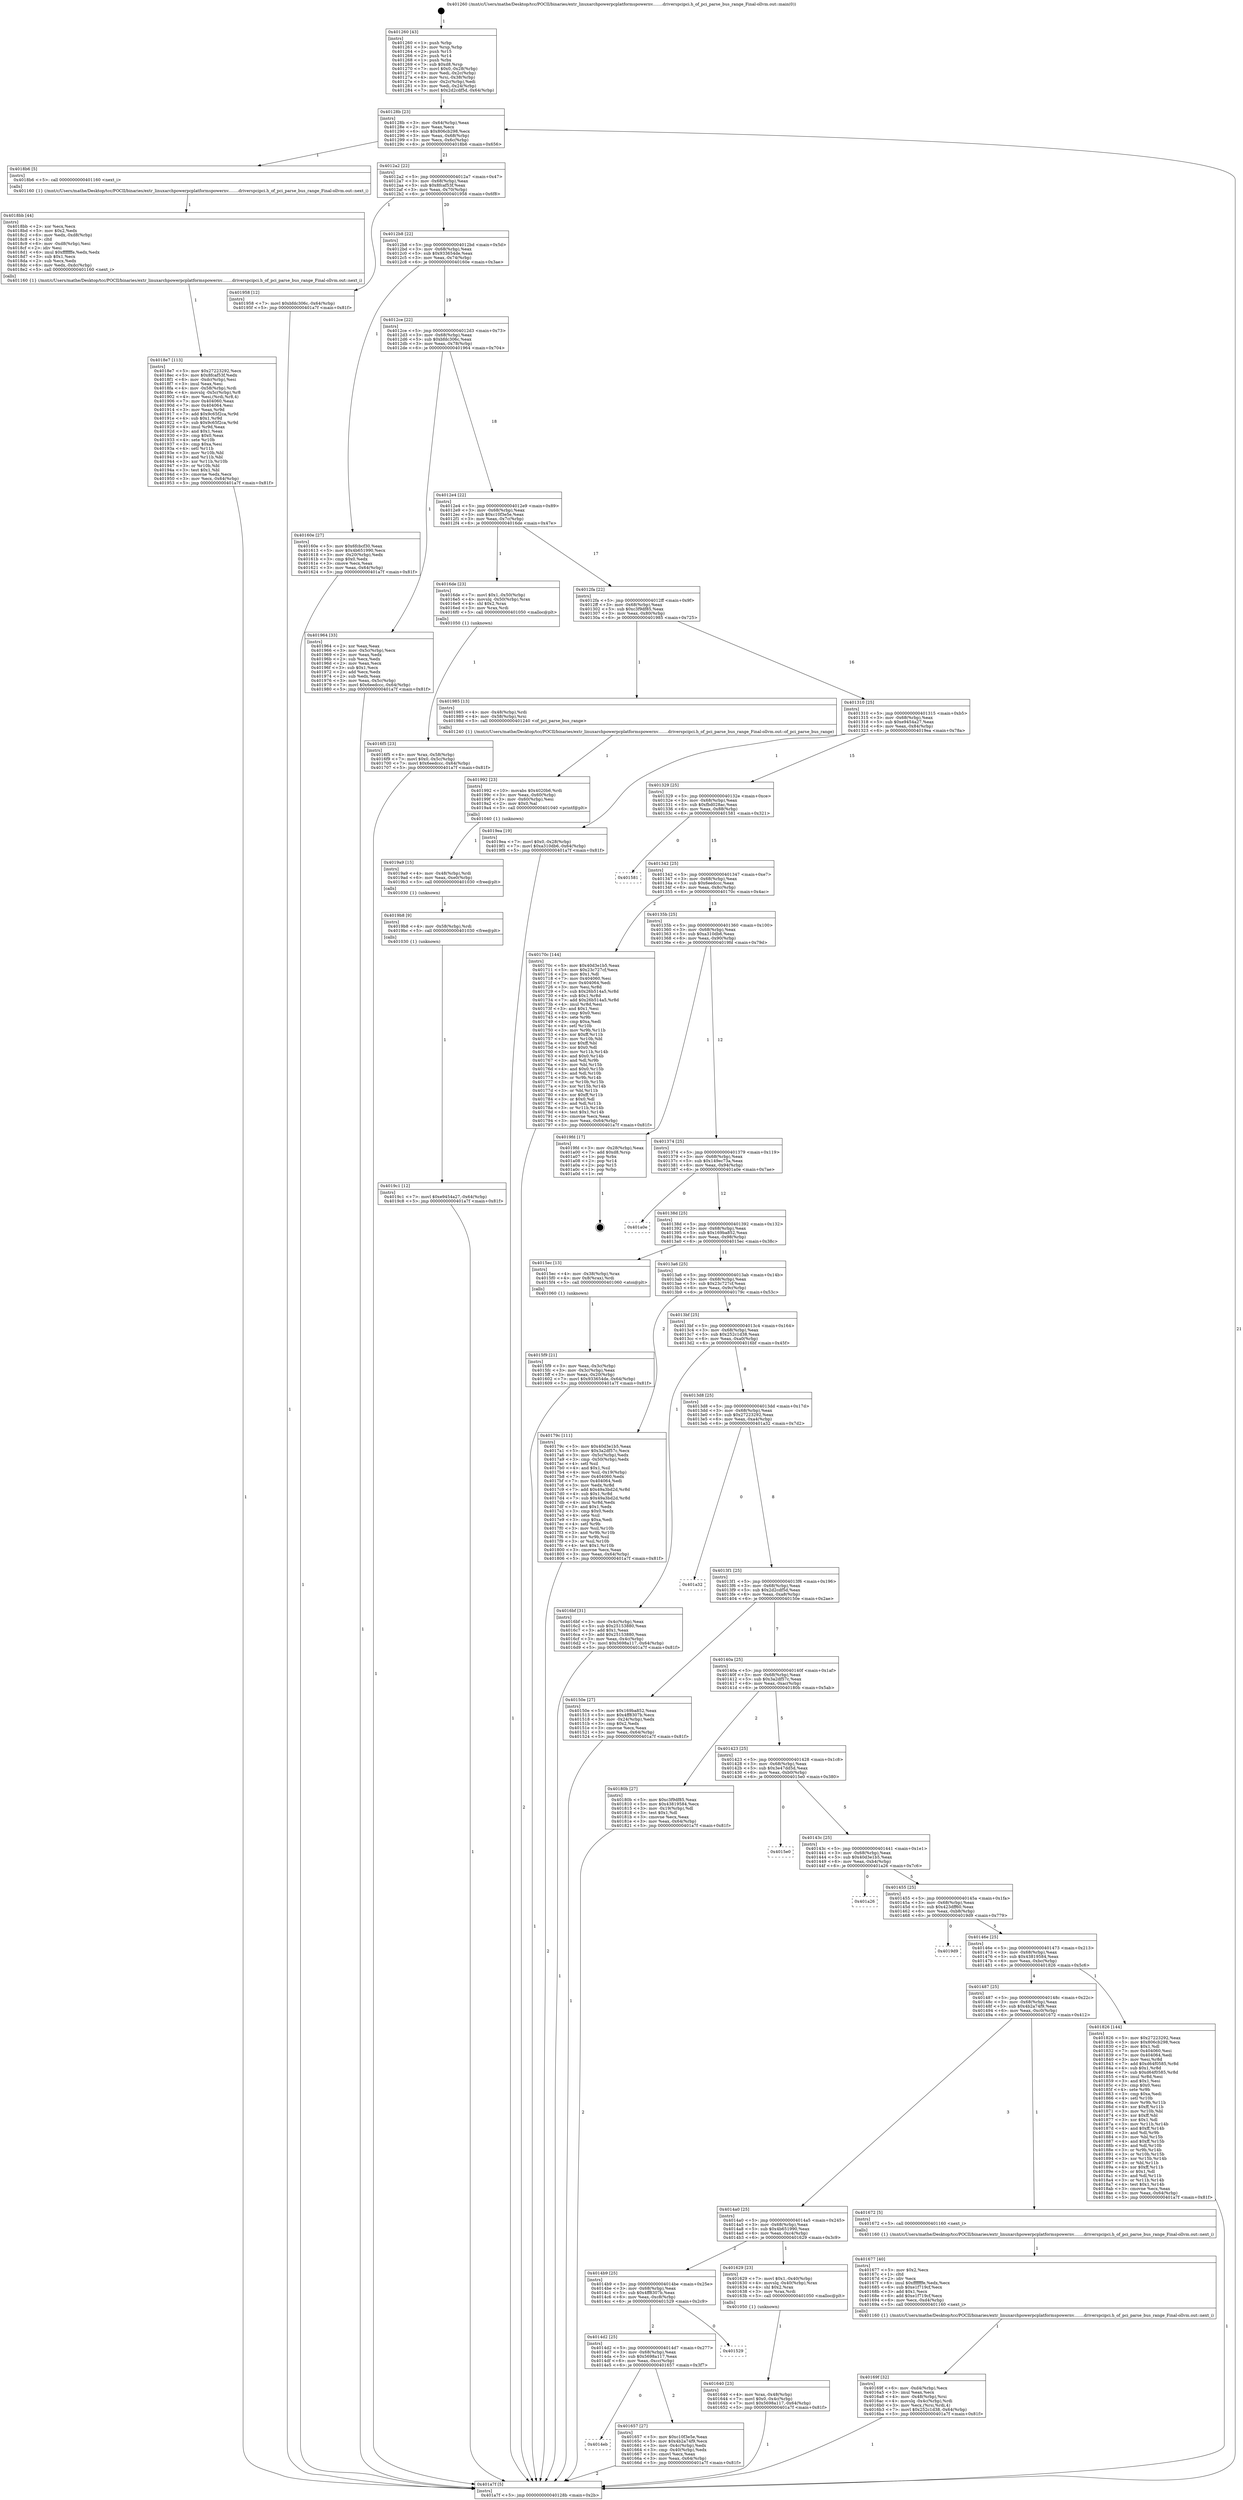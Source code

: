digraph "0x401260" {
  label = "0x401260 (/mnt/c/Users/mathe/Desktop/tcc/POCII/binaries/extr_linuxarchpowerpcplatformspowernv........driverspcipci.h_of_pci_parse_bus_range_Final-ollvm.out::main(0))"
  labelloc = "t"
  node[shape=record]

  Entry [label="",width=0.3,height=0.3,shape=circle,fillcolor=black,style=filled]
  "0x40128b" [label="{
     0x40128b [23]\l
     | [instrs]\l
     &nbsp;&nbsp;0x40128b \<+3\>: mov -0x64(%rbp),%eax\l
     &nbsp;&nbsp;0x40128e \<+2\>: mov %eax,%ecx\l
     &nbsp;&nbsp;0x401290 \<+6\>: sub $0x806cb298,%ecx\l
     &nbsp;&nbsp;0x401296 \<+3\>: mov %eax,-0x68(%rbp)\l
     &nbsp;&nbsp;0x401299 \<+3\>: mov %ecx,-0x6c(%rbp)\l
     &nbsp;&nbsp;0x40129c \<+6\>: je 00000000004018b6 \<main+0x656\>\l
  }"]
  "0x4018b6" [label="{
     0x4018b6 [5]\l
     | [instrs]\l
     &nbsp;&nbsp;0x4018b6 \<+5\>: call 0000000000401160 \<next_i\>\l
     | [calls]\l
     &nbsp;&nbsp;0x401160 \{1\} (/mnt/c/Users/mathe/Desktop/tcc/POCII/binaries/extr_linuxarchpowerpcplatformspowernv........driverspcipci.h_of_pci_parse_bus_range_Final-ollvm.out::next_i)\l
  }"]
  "0x4012a2" [label="{
     0x4012a2 [22]\l
     | [instrs]\l
     &nbsp;&nbsp;0x4012a2 \<+5\>: jmp 00000000004012a7 \<main+0x47\>\l
     &nbsp;&nbsp;0x4012a7 \<+3\>: mov -0x68(%rbp),%eax\l
     &nbsp;&nbsp;0x4012aa \<+5\>: sub $0x8fcaf53f,%eax\l
     &nbsp;&nbsp;0x4012af \<+3\>: mov %eax,-0x70(%rbp)\l
     &nbsp;&nbsp;0x4012b2 \<+6\>: je 0000000000401958 \<main+0x6f8\>\l
  }"]
  Exit [label="",width=0.3,height=0.3,shape=circle,fillcolor=black,style=filled,peripheries=2]
  "0x401958" [label="{
     0x401958 [12]\l
     | [instrs]\l
     &nbsp;&nbsp;0x401958 \<+7\>: movl $0xbfdc306c,-0x64(%rbp)\l
     &nbsp;&nbsp;0x40195f \<+5\>: jmp 0000000000401a7f \<main+0x81f\>\l
  }"]
  "0x4012b8" [label="{
     0x4012b8 [22]\l
     | [instrs]\l
     &nbsp;&nbsp;0x4012b8 \<+5\>: jmp 00000000004012bd \<main+0x5d\>\l
     &nbsp;&nbsp;0x4012bd \<+3\>: mov -0x68(%rbp),%eax\l
     &nbsp;&nbsp;0x4012c0 \<+5\>: sub $0x933654de,%eax\l
     &nbsp;&nbsp;0x4012c5 \<+3\>: mov %eax,-0x74(%rbp)\l
     &nbsp;&nbsp;0x4012c8 \<+6\>: je 000000000040160e \<main+0x3ae\>\l
  }"]
  "0x4019c1" [label="{
     0x4019c1 [12]\l
     | [instrs]\l
     &nbsp;&nbsp;0x4019c1 \<+7\>: movl $0xe9454a27,-0x64(%rbp)\l
     &nbsp;&nbsp;0x4019c8 \<+5\>: jmp 0000000000401a7f \<main+0x81f\>\l
  }"]
  "0x40160e" [label="{
     0x40160e [27]\l
     | [instrs]\l
     &nbsp;&nbsp;0x40160e \<+5\>: mov $0x6fcbcf30,%eax\l
     &nbsp;&nbsp;0x401613 \<+5\>: mov $0x4b651990,%ecx\l
     &nbsp;&nbsp;0x401618 \<+3\>: mov -0x20(%rbp),%edx\l
     &nbsp;&nbsp;0x40161b \<+3\>: cmp $0x0,%edx\l
     &nbsp;&nbsp;0x40161e \<+3\>: cmove %ecx,%eax\l
     &nbsp;&nbsp;0x401621 \<+3\>: mov %eax,-0x64(%rbp)\l
     &nbsp;&nbsp;0x401624 \<+5\>: jmp 0000000000401a7f \<main+0x81f\>\l
  }"]
  "0x4012ce" [label="{
     0x4012ce [22]\l
     | [instrs]\l
     &nbsp;&nbsp;0x4012ce \<+5\>: jmp 00000000004012d3 \<main+0x73\>\l
     &nbsp;&nbsp;0x4012d3 \<+3\>: mov -0x68(%rbp),%eax\l
     &nbsp;&nbsp;0x4012d6 \<+5\>: sub $0xbfdc306c,%eax\l
     &nbsp;&nbsp;0x4012db \<+3\>: mov %eax,-0x78(%rbp)\l
     &nbsp;&nbsp;0x4012de \<+6\>: je 0000000000401964 \<main+0x704\>\l
  }"]
  "0x4019b8" [label="{
     0x4019b8 [9]\l
     | [instrs]\l
     &nbsp;&nbsp;0x4019b8 \<+4\>: mov -0x58(%rbp),%rdi\l
     &nbsp;&nbsp;0x4019bc \<+5\>: call 0000000000401030 \<free@plt\>\l
     | [calls]\l
     &nbsp;&nbsp;0x401030 \{1\} (unknown)\l
  }"]
  "0x401964" [label="{
     0x401964 [33]\l
     | [instrs]\l
     &nbsp;&nbsp;0x401964 \<+2\>: xor %eax,%eax\l
     &nbsp;&nbsp;0x401966 \<+3\>: mov -0x5c(%rbp),%ecx\l
     &nbsp;&nbsp;0x401969 \<+2\>: mov %eax,%edx\l
     &nbsp;&nbsp;0x40196b \<+2\>: sub %ecx,%edx\l
     &nbsp;&nbsp;0x40196d \<+2\>: mov %eax,%ecx\l
     &nbsp;&nbsp;0x40196f \<+3\>: sub $0x1,%ecx\l
     &nbsp;&nbsp;0x401972 \<+2\>: add %ecx,%edx\l
     &nbsp;&nbsp;0x401974 \<+2\>: sub %edx,%eax\l
     &nbsp;&nbsp;0x401976 \<+3\>: mov %eax,-0x5c(%rbp)\l
     &nbsp;&nbsp;0x401979 \<+7\>: movl $0x6eedccc,-0x64(%rbp)\l
     &nbsp;&nbsp;0x401980 \<+5\>: jmp 0000000000401a7f \<main+0x81f\>\l
  }"]
  "0x4012e4" [label="{
     0x4012e4 [22]\l
     | [instrs]\l
     &nbsp;&nbsp;0x4012e4 \<+5\>: jmp 00000000004012e9 \<main+0x89\>\l
     &nbsp;&nbsp;0x4012e9 \<+3\>: mov -0x68(%rbp),%eax\l
     &nbsp;&nbsp;0x4012ec \<+5\>: sub $0xc10f3e5e,%eax\l
     &nbsp;&nbsp;0x4012f1 \<+3\>: mov %eax,-0x7c(%rbp)\l
     &nbsp;&nbsp;0x4012f4 \<+6\>: je 00000000004016de \<main+0x47e\>\l
  }"]
  "0x4019a9" [label="{
     0x4019a9 [15]\l
     | [instrs]\l
     &nbsp;&nbsp;0x4019a9 \<+4\>: mov -0x48(%rbp),%rdi\l
     &nbsp;&nbsp;0x4019ad \<+6\>: mov %eax,-0xe0(%rbp)\l
     &nbsp;&nbsp;0x4019b3 \<+5\>: call 0000000000401030 \<free@plt\>\l
     | [calls]\l
     &nbsp;&nbsp;0x401030 \{1\} (unknown)\l
  }"]
  "0x4016de" [label="{
     0x4016de [23]\l
     | [instrs]\l
     &nbsp;&nbsp;0x4016de \<+7\>: movl $0x1,-0x50(%rbp)\l
     &nbsp;&nbsp;0x4016e5 \<+4\>: movslq -0x50(%rbp),%rax\l
     &nbsp;&nbsp;0x4016e9 \<+4\>: shl $0x2,%rax\l
     &nbsp;&nbsp;0x4016ed \<+3\>: mov %rax,%rdi\l
     &nbsp;&nbsp;0x4016f0 \<+5\>: call 0000000000401050 \<malloc@plt\>\l
     | [calls]\l
     &nbsp;&nbsp;0x401050 \{1\} (unknown)\l
  }"]
  "0x4012fa" [label="{
     0x4012fa [22]\l
     | [instrs]\l
     &nbsp;&nbsp;0x4012fa \<+5\>: jmp 00000000004012ff \<main+0x9f\>\l
     &nbsp;&nbsp;0x4012ff \<+3\>: mov -0x68(%rbp),%eax\l
     &nbsp;&nbsp;0x401302 \<+5\>: sub $0xc3f9df85,%eax\l
     &nbsp;&nbsp;0x401307 \<+3\>: mov %eax,-0x80(%rbp)\l
     &nbsp;&nbsp;0x40130a \<+6\>: je 0000000000401985 \<main+0x725\>\l
  }"]
  "0x401992" [label="{
     0x401992 [23]\l
     | [instrs]\l
     &nbsp;&nbsp;0x401992 \<+10\>: movabs $0x4020b6,%rdi\l
     &nbsp;&nbsp;0x40199c \<+3\>: mov %eax,-0x60(%rbp)\l
     &nbsp;&nbsp;0x40199f \<+3\>: mov -0x60(%rbp),%esi\l
     &nbsp;&nbsp;0x4019a2 \<+2\>: mov $0x0,%al\l
     &nbsp;&nbsp;0x4019a4 \<+5\>: call 0000000000401040 \<printf@plt\>\l
     | [calls]\l
     &nbsp;&nbsp;0x401040 \{1\} (unknown)\l
  }"]
  "0x401985" [label="{
     0x401985 [13]\l
     | [instrs]\l
     &nbsp;&nbsp;0x401985 \<+4\>: mov -0x48(%rbp),%rdi\l
     &nbsp;&nbsp;0x401989 \<+4\>: mov -0x58(%rbp),%rsi\l
     &nbsp;&nbsp;0x40198d \<+5\>: call 0000000000401240 \<of_pci_parse_bus_range\>\l
     | [calls]\l
     &nbsp;&nbsp;0x401240 \{1\} (/mnt/c/Users/mathe/Desktop/tcc/POCII/binaries/extr_linuxarchpowerpcplatformspowernv........driverspcipci.h_of_pci_parse_bus_range_Final-ollvm.out::of_pci_parse_bus_range)\l
  }"]
  "0x401310" [label="{
     0x401310 [25]\l
     | [instrs]\l
     &nbsp;&nbsp;0x401310 \<+5\>: jmp 0000000000401315 \<main+0xb5\>\l
     &nbsp;&nbsp;0x401315 \<+3\>: mov -0x68(%rbp),%eax\l
     &nbsp;&nbsp;0x401318 \<+5\>: sub $0xe9454a27,%eax\l
     &nbsp;&nbsp;0x40131d \<+6\>: mov %eax,-0x84(%rbp)\l
     &nbsp;&nbsp;0x401323 \<+6\>: je 00000000004019ea \<main+0x78a\>\l
  }"]
  "0x4018e7" [label="{
     0x4018e7 [113]\l
     | [instrs]\l
     &nbsp;&nbsp;0x4018e7 \<+5\>: mov $0x27223292,%ecx\l
     &nbsp;&nbsp;0x4018ec \<+5\>: mov $0x8fcaf53f,%edx\l
     &nbsp;&nbsp;0x4018f1 \<+6\>: mov -0xdc(%rbp),%esi\l
     &nbsp;&nbsp;0x4018f7 \<+3\>: imul %eax,%esi\l
     &nbsp;&nbsp;0x4018fa \<+4\>: mov -0x58(%rbp),%rdi\l
     &nbsp;&nbsp;0x4018fe \<+4\>: movslq -0x5c(%rbp),%r8\l
     &nbsp;&nbsp;0x401902 \<+4\>: mov %esi,(%rdi,%r8,4)\l
     &nbsp;&nbsp;0x401906 \<+7\>: mov 0x404060,%eax\l
     &nbsp;&nbsp;0x40190d \<+7\>: mov 0x404064,%esi\l
     &nbsp;&nbsp;0x401914 \<+3\>: mov %eax,%r9d\l
     &nbsp;&nbsp;0x401917 \<+7\>: add $0x9c65f2ca,%r9d\l
     &nbsp;&nbsp;0x40191e \<+4\>: sub $0x1,%r9d\l
     &nbsp;&nbsp;0x401922 \<+7\>: sub $0x9c65f2ca,%r9d\l
     &nbsp;&nbsp;0x401929 \<+4\>: imul %r9d,%eax\l
     &nbsp;&nbsp;0x40192d \<+3\>: and $0x1,%eax\l
     &nbsp;&nbsp;0x401930 \<+3\>: cmp $0x0,%eax\l
     &nbsp;&nbsp;0x401933 \<+4\>: sete %r10b\l
     &nbsp;&nbsp;0x401937 \<+3\>: cmp $0xa,%esi\l
     &nbsp;&nbsp;0x40193a \<+4\>: setl %r11b\l
     &nbsp;&nbsp;0x40193e \<+3\>: mov %r10b,%bl\l
     &nbsp;&nbsp;0x401941 \<+3\>: and %r11b,%bl\l
     &nbsp;&nbsp;0x401944 \<+3\>: xor %r11b,%r10b\l
     &nbsp;&nbsp;0x401947 \<+3\>: or %r10b,%bl\l
     &nbsp;&nbsp;0x40194a \<+3\>: test $0x1,%bl\l
     &nbsp;&nbsp;0x40194d \<+3\>: cmovne %edx,%ecx\l
     &nbsp;&nbsp;0x401950 \<+3\>: mov %ecx,-0x64(%rbp)\l
     &nbsp;&nbsp;0x401953 \<+5\>: jmp 0000000000401a7f \<main+0x81f\>\l
  }"]
  "0x4019ea" [label="{
     0x4019ea [19]\l
     | [instrs]\l
     &nbsp;&nbsp;0x4019ea \<+7\>: movl $0x0,-0x28(%rbp)\l
     &nbsp;&nbsp;0x4019f1 \<+7\>: movl $0xa310db6,-0x64(%rbp)\l
     &nbsp;&nbsp;0x4019f8 \<+5\>: jmp 0000000000401a7f \<main+0x81f\>\l
  }"]
  "0x401329" [label="{
     0x401329 [25]\l
     | [instrs]\l
     &nbsp;&nbsp;0x401329 \<+5\>: jmp 000000000040132e \<main+0xce\>\l
     &nbsp;&nbsp;0x40132e \<+3\>: mov -0x68(%rbp),%eax\l
     &nbsp;&nbsp;0x401331 \<+5\>: sub $0xfbd028ac,%eax\l
     &nbsp;&nbsp;0x401336 \<+6\>: mov %eax,-0x88(%rbp)\l
     &nbsp;&nbsp;0x40133c \<+6\>: je 0000000000401581 \<main+0x321\>\l
  }"]
  "0x4018bb" [label="{
     0x4018bb [44]\l
     | [instrs]\l
     &nbsp;&nbsp;0x4018bb \<+2\>: xor %ecx,%ecx\l
     &nbsp;&nbsp;0x4018bd \<+5\>: mov $0x2,%edx\l
     &nbsp;&nbsp;0x4018c2 \<+6\>: mov %edx,-0xd8(%rbp)\l
     &nbsp;&nbsp;0x4018c8 \<+1\>: cltd\l
     &nbsp;&nbsp;0x4018c9 \<+6\>: mov -0xd8(%rbp),%esi\l
     &nbsp;&nbsp;0x4018cf \<+2\>: idiv %esi\l
     &nbsp;&nbsp;0x4018d1 \<+6\>: imul $0xfffffffe,%edx,%edx\l
     &nbsp;&nbsp;0x4018d7 \<+3\>: sub $0x1,%ecx\l
     &nbsp;&nbsp;0x4018da \<+2\>: sub %ecx,%edx\l
     &nbsp;&nbsp;0x4018dc \<+6\>: mov %edx,-0xdc(%rbp)\l
     &nbsp;&nbsp;0x4018e2 \<+5\>: call 0000000000401160 \<next_i\>\l
     | [calls]\l
     &nbsp;&nbsp;0x401160 \{1\} (/mnt/c/Users/mathe/Desktop/tcc/POCII/binaries/extr_linuxarchpowerpcplatformspowernv........driverspcipci.h_of_pci_parse_bus_range_Final-ollvm.out::next_i)\l
  }"]
  "0x401581" [label="{
     0x401581\l
  }", style=dashed]
  "0x401342" [label="{
     0x401342 [25]\l
     | [instrs]\l
     &nbsp;&nbsp;0x401342 \<+5\>: jmp 0000000000401347 \<main+0xe7\>\l
     &nbsp;&nbsp;0x401347 \<+3\>: mov -0x68(%rbp),%eax\l
     &nbsp;&nbsp;0x40134a \<+5\>: sub $0x6eedccc,%eax\l
     &nbsp;&nbsp;0x40134f \<+6\>: mov %eax,-0x8c(%rbp)\l
     &nbsp;&nbsp;0x401355 \<+6\>: je 000000000040170c \<main+0x4ac\>\l
  }"]
  "0x4016f5" [label="{
     0x4016f5 [23]\l
     | [instrs]\l
     &nbsp;&nbsp;0x4016f5 \<+4\>: mov %rax,-0x58(%rbp)\l
     &nbsp;&nbsp;0x4016f9 \<+7\>: movl $0x0,-0x5c(%rbp)\l
     &nbsp;&nbsp;0x401700 \<+7\>: movl $0x6eedccc,-0x64(%rbp)\l
     &nbsp;&nbsp;0x401707 \<+5\>: jmp 0000000000401a7f \<main+0x81f\>\l
  }"]
  "0x40170c" [label="{
     0x40170c [144]\l
     | [instrs]\l
     &nbsp;&nbsp;0x40170c \<+5\>: mov $0x40d3e1b5,%eax\l
     &nbsp;&nbsp;0x401711 \<+5\>: mov $0x23c727cf,%ecx\l
     &nbsp;&nbsp;0x401716 \<+2\>: mov $0x1,%dl\l
     &nbsp;&nbsp;0x401718 \<+7\>: mov 0x404060,%esi\l
     &nbsp;&nbsp;0x40171f \<+7\>: mov 0x404064,%edi\l
     &nbsp;&nbsp;0x401726 \<+3\>: mov %esi,%r8d\l
     &nbsp;&nbsp;0x401729 \<+7\>: sub $0x26b514a5,%r8d\l
     &nbsp;&nbsp;0x401730 \<+4\>: sub $0x1,%r8d\l
     &nbsp;&nbsp;0x401734 \<+7\>: add $0x26b514a5,%r8d\l
     &nbsp;&nbsp;0x40173b \<+4\>: imul %r8d,%esi\l
     &nbsp;&nbsp;0x40173f \<+3\>: and $0x1,%esi\l
     &nbsp;&nbsp;0x401742 \<+3\>: cmp $0x0,%esi\l
     &nbsp;&nbsp;0x401745 \<+4\>: sete %r9b\l
     &nbsp;&nbsp;0x401749 \<+3\>: cmp $0xa,%edi\l
     &nbsp;&nbsp;0x40174c \<+4\>: setl %r10b\l
     &nbsp;&nbsp;0x401750 \<+3\>: mov %r9b,%r11b\l
     &nbsp;&nbsp;0x401753 \<+4\>: xor $0xff,%r11b\l
     &nbsp;&nbsp;0x401757 \<+3\>: mov %r10b,%bl\l
     &nbsp;&nbsp;0x40175a \<+3\>: xor $0xff,%bl\l
     &nbsp;&nbsp;0x40175d \<+3\>: xor $0x0,%dl\l
     &nbsp;&nbsp;0x401760 \<+3\>: mov %r11b,%r14b\l
     &nbsp;&nbsp;0x401763 \<+4\>: and $0x0,%r14b\l
     &nbsp;&nbsp;0x401767 \<+3\>: and %dl,%r9b\l
     &nbsp;&nbsp;0x40176a \<+3\>: mov %bl,%r15b\l
     &nbsp;&nbsp;0x40176d \<+4\>: and $0x0,%r15b\l
     &nbsp;&nbsp;0x401771 \<+3\>: and %dl,%r10b\l
     &nbsp;&nbsp;0x401774 \<+3\>: or %r9b,%r14b\l
     &nbsp;&nbsp;0x401777 \<+3\>: or %r10b,%r15b\l
     &nbsp;&nbsp;0x40177a \<+3\>: xor %r15b,%r14b\l
     &nbsp;&nbsp;0x40177d \<+3\>: or %bl,%r11b\l
     &nbsp;&nbsp;0x401780 \<+4\>: xor $0xff,%r11b\l
     &nbsp;&nbsp;0x401784 \<+3\>: or $0x0,%dl\l
     &nbsp;&nbsp;0x401787 \<+3\>: and %dl,%r11b\l
     &nbsp;&nbsp;0x40178a \<+3\>: or %r11b,%r14b\l
     &nbsp;&nbsp;0x40178d \<+4\>: test $0x1,%r14b\l
     &nbsp;&nbsp;0x401791 \<+3\>: cmovne %ecx,%eax\l
     &nbsp;&nbsp;0x401794 \<+3\>: mov %eax,-0x64(%rbp)\l
     &nbsp;&nbsp;0x401797 \<+5\>: jmp 0000000000401a7f \<main+0x81f\>\l
  }"]
  "0x40135b" [label="{
     0x40135b [25]\l
     | [instrs]\l
     &nbsp;&nbsp;0x40135b \<+5\>: jmp 0000000000401360 \<main+0x100\>\l
     &nbsp;&nbsp;0x401360 \<+3\>: mov -0x68(%rbp),%eax\l
     &nbsp;&nbsp;0x401363 \<+5\>: sub $0xa310db6,%eax\l
     &nbsp;&nbsp;0x401368 \<+6\>: mov %eax,-0x90(%rbp)\l
     &nbsp;&nbsp;0x40136e \<+6\>: je 00000000004019fd \<main+0x79d\>\l
  }"]
  "0x40169f" [label="{
     0x40169f [32]\l
     | [instrs]\l
     &nbsp;&nbsp;0x40169f \<+6\>: mov -0xd4(%rbp),%ecx\l
     &nbsp;&nbsp;0x4016a5 \<+3\>: imul %eax,%ecx\l
     &nbsp;&nbsp;0x4016a8 \<+4\>: mov -0x48(%rbp),%rsi\l
     &nbsp;&nbsp;0x4016ac \<+4\>: movslq -0x4c(%rbp),%rdi\l
     &nbsp;&nbsp;0x4016b0 \<+3\>: mov %ecx,(%rsi,%rdi,4)\l
     &nbsp;&nbsp;0x4016b3 \<+7\>: movl $0x252c1d38,-0x64(%rbp)\l
     &nbsp;&nbsp;0x4016ba \<+5\>: jmp 0000000000401a7f \<main+0x81f\>\l
  }"]
  "0x4019fd" [label="{
     0x4019fd [17]\l
     | [instrs]\l
     &nbsp;&nbsp;0x4019fd \<+3\>: mov -0x28(%rbp),%eax\l
     &nbsp;&nbsp;0x401a00 \<+7\>: add $0xd8,%rsp\l
     &nbsp;&nbsp;0x401a07 \<+1\>: pop %rbx\l
     &nbsp;&nbsp;0x401a08 \<+2\>: pop %r14\l
     &nbsp;&nbsp;0x401a0a \<+2\>: pop %r15\l
     &nbsp;&nbsp;0x401a0c \<+1\>: pop %rbp\l
     &nbsp;&nbsp;0x401a0d \<+1\>: ret\l
  }"]
  "0x401374" [label="{
     0x401374 [25]\l
     | [instrs]\l
     &nbsp;&nbsp;0x401374 \<+5\>: jmp 0000000000401379 \<main+0x119\>\l
     &nbsp;&nbsp;0x401379 \<+3\>: mov -0x68(%rbp),%eax\l
     &nbsp;&nbsp;0x40137c \<+5\>: sub $0x149ec73a,%eax\l
     &nbsp;&nbsp;0x401381 \<+6\>: mov %eax,-0x94(%rbp)\l
     &nbsp;&nbsp;0x401387 \<+6\>: je 0000000000401a0e \<main+0x7ae\>\l
  }"]
  "0x401677" [label="{
     0x401677 [40]\l
     | [instrs]\l
     &nbsp;&nbsp;0x401677 \<+5\>: mov $0x2,%ecx\l
     &nbsp;&nbsp;0x40167c \<+1\>: cltd\l
     &nbsp;&nbsp;0x40167d \<+2\>: idiv %ecx\l
     &nbsp;&nbsp;0x40167f \<+6\>: imul $0xfffffffe,%edx,%ecx\l
     &nbsp;&nbsp;0x401685 \<+6\>: sub $0xe1f719cf,%ecx\l
     &nbsp;&nbsp;0x40168b \<+3\>: add $0x1,%ecx\l
     &nbsp;&nbsp;0x40168e \<+6\>: add $0xe1f719cf,%ecx\l
     &nbsp;&nbsp;0x401694 \<+6\>: mov %ecx,-0xd4(%rbp)\l
     &nbsp;&nbsp;0x40169a \<+5\>: call 0000000000401160 \<next_i\>\l
     | [calls]\l
     &nbsp;&nbsp;0x401160 \{1\} (/mnt/c/Users/mathe/Desktop/tcc/POCII/binaries/extr_linuxarchpowerpcplatformspowernv........driverspcipci.h_of_pci_parse_bus_range_Final-ollvm.out::next_i)\l
  }"]
  "0x401a0e" [label="{
     0x401a0e\l
  }", style=dashed]
  "0x40138d" [label="{
     0x40138d [25]\l
     | [instrs]\l
     &nbsp;&nbsp;0x40138d \<+5\>: jmp 0000000000401392 \<main+0x132\>\l
     &nbsp;&nbsp;0x401392 \<+3\>: mov -0x68(%rbp),%eax\l
     &nbsp;&nbsp;0x401395 \<+5\>: sub $0x169ba852,%eax\l
     &nbsp;&nbsp;0x40139a \<+6\>: mov %eax,-0x98(%rbp)\l
     &nbsp;&nbsp;0x4013a0 \<+6\>: je 00000000004015ec \<main+0x38c\>\l
  }"]
  "0x4014eb" [label="{
     0x4014eb\l
  }", style=dashed]
  "0x4015ec" [label="{
     0x4015ec [13]\l
     | [instrs]\l
     &nbsp;&nbsp;0x4015ec \<+4\>: mov -0x38(%rbp),%rax\l
     &nbsp;&nbsp;0x4015f0 \<+4\>: mov 0x8(%rax),%rdi\l
     &nbsp;&nbsp;0x4015f4 \<+5\>: call 0000000000401060 \<atoi@plt\>\l
     | [calls]\l
     &nbsp;&nbsp;0x401060 \{1\} (unknown)\l
  }"]
  "0x4013a6" [label="{
     0x4013a6 [25]\l
     | [instrs]\l
     &nbsp;&nbsp;0x4013a6 \<+5\>: jmp 00000000004013ab \<main+0x14b\>\l
     &nbsp;&nbsp;0x4013ab \<+3\>: mov -0x68(%rbp),%eax\l
     &nbsp;&nbsp;0x4013ae \<+5\>: sub $0x23c727cf,%eax\l
     &nbsp;&nbsp;0x4013b3 \<+6\>: mov %eax,-0x9c(%rbp)\l
     &nbsp;&nbsp;0x4013b9 \<+6\>: je 000000000040179c \<main+0x53c\>\l
  }"]
  "0x401657" [label="{
     0x401657 [27]\l
     | [instrs]\l
     &nbsp;&nbsp;0x401657 \<+5\>: mov $0xc10f3e5e,%eax\l
     &nbsp;&nbsp;0x40165c \<+5\>: mov $0x4b2a74f9,%ecx\l
     &nbsp;&nbsp;0x401661 \<+3\>: mov -0x4c(%rbp),%edx\l
     &nbsp;&nbsp;0x401664 \<+3\>: cmp -0x40(%rbp),%edx\l
     &nbsp;&nbsp;0x401667 \<+3\>: cmovl %ecx,%eax\l
     &nbsp;&nbsp;0x40166a \<+3\>: mov %eax,-0x64(%rbp)\l
     &nbsp;&nbsp;0x40166d \<+5\>: jmp 0000000000401a7f \<main+0x81f\>\l
  }"]
  "0x40179c" [label="{
     0x40179c [111]\l
     | [instrs]\l
     &nbsp;&nbsp;0x40179c \<+5\>: mov $0x40d3e1b5,%eax\l
     &nbsp;&nbsp;0x4017a1 \<+5\>: mov $0x3a2df57c,%ecx\l
     &nbsp;&nbsp;0x4017a6 \<+3\>: mov -0x5c(%rbp),%edx\l
     &nbsp;&nbsp;0x4017a9 \<+3\>: cmp -0x50(%rbp),%edx\l
     &nbsp;&nbsp;0x4017ac \<+4\>: setl %sil\l
     &nbsp;&nbsp;0x4017b0 \<+4\>: and $0x1,%sil\l
     &nbsp;&nbsp;0x4017b4 \<+4\>: mov %sil,-0x19(%rbp)\l
     &nbsp;&nbsp;0x4017b8 \<+7\>: mov 0x404060,%edx\l
     &nbsp;&nbsp;0x4017bf \<+7\>: mov 0x404064,%edi\l
     &nbsp;&nbsp;0x4017c6 \<+3\>: mov %edx,%r8d\l
     &nbsp;&nbsp;0x4017c9 \<+7\>: add $0x49a3bd2d,%r8d\l
     &nbsp;&nbsp;0x4017d0 \<+4\>: sub $0x1,%r8d\l
     &nbsp;&nbsp;0x4017d4 \<+7\>: sub $0x49a3bd2d,%r8d\l
     &nbsp;&nbsp;0x4017db \<+4\>: imul %r8d,%edx\l
     &nbsp;&nbsp;0x4017df \<+3\>: and $0x1,%edx\l
     &nbsp;&nbsp;0x4017e2 \<+3\>: cmp $0x0,%edx\l
     &nbsp;&nbsp;0x4017e5 \<+4\>: sete %sil\l
     &nbsp;&nbsp;0x4017e9 \<+3\>: cmp $0xa,%edi\l
     &nbsp;&nbsp;0x4017ec \<+4\>: setl %r9b\l
     &nbsp;&nbsp;0x4017f0 \<+3\>: mov %sil,%r10b\l
     &nbsp;&nbsp;0x4017f3 \<+3\>: and %r9b,%r10b\l
     &nbsp;&nbsp;0x4017f6 \<+3\>: xor %r9b,%sil\l
     &nbsp;&nbsp;0x4017f9 \<+3\>: or %sil,%r10b\l
     &nbsp;&nbsp;0x4017fc \<+4\>: test $0x1,%r10b\l
     &nbsp;&nbsp;0x401800 \<+3\>: cmovne %ecx,%eax\l
     &nbsp;&nbsp;0x401803 \<+3\>: mov %eax,-0x64(%rbp)\l
     &nbsp;&nbsp;0x401806 \<+5\>: jmp 0000000000401a7f \<main+0x81f\>\l
  }"]
  "0x4013bf" [label="{
     0x4013bf [25]\l
     | [instrs]\l
     &nbsp;&nbsp;0x4013bf \<+5\>: jmp 00000000004013c4 \<main+0x164\>\l
     &nbsp;&nbsp;0x4013c4 \<+3\>: mov -0x68(%rbp),%eax\l
     &nbsp;&nbsp;0x4013c7 \<+5\>: sub $0x252c1d38,%eax\l
     &nbsp;&nbsp;0x4013cc \<+6\>: mov %eax,-0xa0(%rbp)\l
     &nbsp;&nbsp;0x4013d2 \<+6\>: je 00000000004016bf \<main+0x45f\>\l
  }"]
  "0x4014d2" [label="{
     0x4014d2 [25]\l
     | [instrs]\l
     &nbsp;&nbsp;0x4014d2 \<+5\>: jmp 00000000004014d7 \<main+0x277\>\l
     &nbsp;&nbsp;0x4014d7 \<+3\>: mov -0x68(%rbp),%eax\l
     &nbsp;&nbsp;0x4014da \<+5\>: sub $0x5698a117,%eax\l
     &nbsp;&nbsp;0x4014df \<+6\>: mov %eax,-0xcc(%rbp)\l
     &nbsp;&nbsp;0x4014e5 \<+6\>: je 0000000000401657 \<main+0x3f7\>\l
  }"]
  "0x4016bf" [label="{
     0x4016bf [31]\l
     | [instrs]\l
     &nbsp;&nbsp;0x4016bf \<+3\>: mov -0x4c(%rbp),%eax\l
     &nbsp;&nbsp;0x4016c2 \<+5\>: sub $0x25153880,%eax\l
     &nbsp;&nbsp;0x4016c7 \<+3\>: add $0x1,%eax\l
     &nbsp;&nbsp;0x4016ca \<+5\>: add $0x25153880,%eax\l
     &nbsp;&nbsp;0x4016cf \<+3\>: mov %eax,-0x4c(%rbp)\l
     &nbsp;&nbsp;0x4016d2 \<+7\>: movl $0x5698a117,-0x64(%rbp)\l
     &nbsp;&nbsp;0x4016d9 \<+5\>: jmp 0000000000401a7f \<main+0x81f\>\l
  }"]
  "0x4013d8" [label="{
     0x4013d8 [25]\l
     | [instrs]\l
     &nbsp;&nbsp;0x4013d8 \<+5\>: jmp 00000000004013dd \<main+0x17d\>\l
     &nbsp;&nbsp;0x4013dd \<+3\>: mov -0x68(%rbp),%eax\l
     &nbsp;&nbsp;0x4013e0 \<+5\>: sub $0x27223292,%eax\l
     &nbsp;&nbsp;0x4013e5 \<+6\>: mov %eax,-0xa4(%rbp)\l
     &nbsp;&nbsp;0x4013eb \<+6\>: je 0000000000401a32 \<main+0x7d2\>\l
  }"]
  "0x401529" [label="{
     0x401529\l
  }", style=dashed]
  "0x401a32" [label="{
     0x401a32\l
  }", style=dashed]
  "0x4013f1" [label="{
     0x4013f1 [25]\l
     | [instrs]\l
     &nbsp;&nbsp;0x4013f1 \<+5\>: jmp 00000000004013f6 \<main+0x196\>\l
     &nbsp;&nbsp;0x4013f6 \<+3\>: mov -0x68(%rbp),%eax\l
     &nbsp;&nbsp;0x4013f9 \<+5\>: sub $0x2d2cdf5d,%eax\l
     &nbsp;&nbsp;0x4013fe \<+6\>: mov %eax,-0xa8(%rbp)\l
     &nbsp;&nbsp;0x401404 \<+6\>: je 000000000040150e \<main+0x2ae\>\l
  }"]
  "0x401640" [label="{
     0x401640 [23]\l
     | [instrs]\l
     &nbsp;&nbsp;0x401640 \<+4\>: mov %rax,-0x48(%rbp)\l
     &nbsp;&nbsp;0x401644 \<+7\>: movl $0x0,-0x4c(%rbp)\l
     &nbsp;&nbsp;0x40164b \<+7\>: movl $0x5698a117,-0x64(%rbp)\l
     &nbsp;&nbsp;0x401652 \<+5\>: jmp 0000000000401a7f \<main+0x81f\>\l
  }"]
  "0x40150e" [label="{
     0x40150e [27]\l
     | [instrs]\l
     &nbsp;&nbsp;0x40150e \<+5\>: mov $0x169ba852,%eax\l
     &nbsp;&nbsp;0x401513 \<+5\>: mov $0x4ff8307b,%ecx\l
     &nbsp;&nbsp;0x401518 \<+3\>: mov -0x24(%rbp),%edx\l
     &nbsp;&nbsp;0x40151b \<+3\>: cmp $0x2,%edx\l
     &nbsp;&nbsp;0x40151e \<+3\>: cmovne %ecx,%eax\l
     &nbsp;&nbsp;0x401521 \<+3\>: mov %eax,-0x64(%rbp)\l
     &nbsp;&nbsp;0x401524 \<+5\>: jmp 0000000000401a7f \<main+0x81f\>\l
  }"]
  "0x40140a" [label="{
     0x40140a [25]\l
     | [instrs]\l
     &nbsp;&nbsp;0x40140a \<+5\>: jmp 000000000040140f \<main+0x1af\>\l
     &nbsp;&nbsp;0x40140f \<+3\>: mov -0x68(%rbp),%eax\l
     &nbsp;&nbsp;0x401412 \<+5\>: sub $0x3a2df57c,%eax\l
     &nbsp;&nbsp;0x401417 \<+6\>: mov %eax,-0xac(%rbp)\l
     &nbsp;&nbsp;0x40141d \<+6\>: je 000000000040180b \<main+0x5ab\>\l
  }"]
  "0x401a7f" [label="{
     0x401a7f [5]\l
     | [instrs]\l
     &nbsp;&nbsp;0x401a7f \<+5\>: jmp 000000000040128b \<main+0x2b\>\l
  }"]
  "0x401260" [label="{
     0x401260 [43]\l
     | [instrs]\l
     &nbsp;&nbsp;0x401260 \<+1\>: push %rbp\l
     &nbsp;&nbsp;0x401261 \<+3\>: mov %rsp,%rbp\l
     &nbsp;&nbsp;0x401264 \<+2\>: push %r15\l
     &nbsp;&nbsp;0x401266 \<+2\>: push %r14\l
     &nbsp;&nbsp;0x401268 \<+1\>: push %rbx\l
     &nbsp;&nbsp;0x401269 \<+7\>: sub $0xd8,%rsp\l
     &nbsp;&nbsp;0x401270 \<+7\>: movl $0x0,-0x28(%rbp)\l
     &nbsp;&nbsp;0x401277 \<+3\>: mov %edi,-0x2c(%rbp)\l
     &nbsp;&nbsp;0x40127a \<+4\>: mov %rsi,-0x38(%rbp)\l
     &nbsp;&nbsp;0x40127e \<+3\>: mov -0x2c(%rbp),%edi\l
     &nbsp;&nbsp;0x401281 \<+3\>: mov %edi,-0x24(%rbp)\l
     &nbsp;&nbsp;0x401284 \<+7\>: movl $0x2d2cdf5d,-0x64(%rbp)\l
  }"]
  "0x4015f9" [label="{
     0x4015f9 [21]\l
     | [instrs]\l
     &nbsp;&nbsp;0x4015f9 \<+3\>: mov %eax,-0x3c(%rbp)\l
     &nbsp;&nbsp;0x4015fc \<+3\>: mov -0x3c(%rbp),%eax\l
     &nbsp;&nbsp;0x4015ff \<+3\>: mov %eax,-0x20(%rbp)\l
     &nbsp;&nbsp;0x401602 \<+7\>: movl $0x933654de,-0x64(%rbp)\l
     &nbsp;&nbsp;0x401609 \<+5\>: jmp 0000000000401a7f \<main+0x81f\>\l
  }"]
  "0x4014b9" [label="{
     0x4014b9 [25]\l
     | [instrs]\l
     &nbsp;&nbsp;0x4014b9 \<+5\>: jmp 00000000004014be \<main+0x25e\>\l
     &nbsp;&nbsp;0x4014be \<+3\>: mov -0x68(%rbp),%eax\l
     &nbsp;&nbsp;0x4014c1 \<+5\>: sub $0x4ff8307b,%eax\l
     &nbsp;&nbsp;0x4014c6 \<+6\>: mov %eax,-0xc8(%rbp)\l
     &nbsp;&nbsp;0x4014cc \<+6\>: je 0000000000401529 \<main+0x2c9\>\l
  }"]
  "0x40180b" [label="{
     0x40180b [27]\l
     | [instrs]\l
     &nbsp;&nbsp;0x40180b \<+5\>: mov $0xc3f9df85,%eax\l
     &nbsp;&nbsp;0x401810 \<+5\>: mov $0x43819584,%ecx\l
     &nbsp;&nbsp;0x401815 \<+3\>: mov -0x19(%rbp),%dl\l
     &nbsp;&nbsp;0x401818 \<+3\>: test $0x1,%dl\l
     &nbsp;&nbsp;0x40181b \<+3\>: cmovne %ecx,%eax\l
     &nbsp;&nbsp;0x40181e \<+3\>: mov %eax,-0x64(%rbp)\l
     &nbsp;&nbsp;0x401821 \<+5\>: jmp 0000000000401a7f \<main+0x81f\>\l
  }"]
  "0x401423" [label="{
     0x401423 [25]\l
     | [instrs]\l
     &nbsp;&nbsp;0x401423 \<+5\>: jmp 0000000000401428 \<main+0x1c8\>\l
     &nbsp;&nbsp;0x401428 \<+3\>: mov -0x68(%rbp),%eax\l
     &nbsp;&nbsp;0x40142b \<+5\>: sub $0x3e47dd5d,%eax\l
     &nbsp;&nbsp;0x401430 \<+6\>: mov %eax,-0xb0(%rbp)\l
     &nbsp;&nbsp;0x401436 \<+6\>: je 00000000004015e0 \<main+0x380\>\l
  }"]
  "0x401629" [label="{
     0x401629 [23]\l
     | [instrs]\l
     &nbsp;&nbsp;0x401629 \<+7\>: movl $0x1,-0x40(%rbp)\l
     &nbsp;&nbsp;0x401630 \<+4\>: movslq -0x40(%rbp),%rax\l
     &nbsp;&nbsp;0x401634 \<+4\>: shl $0x2,%rax\l
     &nbsp;&nbsp;0x401638 \<+3\>: mov %rax,%rdi\l
     &nbsp;&nbsp;0x40163b \<+5\>: call 0000000000401050 \<malloc@plt\>\l
     | [calls]\l
     &nbsp;&nbsp;0x401050 \{1\} (unknown)\l
  }"]
  "0x4015e0" [label="{
     0x4015e0\l
  }", style=dashed]
  "0x40143c" [label="{
     0x40143c [25]\l
     | [instrs]\l
     &nbsp;&nbsp;0x40143c \<+5\>: jmp 0000000000401441 \<main+0x1e1\>\l
     &nbsp;&nbsp;0x401441 \<+3\>: mov -0x68(%rbp),%eax\l
     &nbsp;&nbsp;0x401444 \<+5\>: sub $0x40d3e1b5,%eax\l
     &nbsp;&nbsp;0x401449 \<+6\>: mov %eax,-0xb4(%rbp)\l
     &nbsp;&nbsp;0x40144f \<+6\>: je 0000000000401a26 \<main+0x7c6\>\l
  }"]
  "0x4014a0" [label="{
     0x4014a0 [25]\l
     | [instrs]\l
     &nbsp;&nbsp;0x4014a0 \<+5\>: jmp 00000000004014a5 \<main+0x245\>\l
     &nbsp;&nbsp;0x4014a5 \<+3\>: mov -0x68(%rbp),%eax\l
     &nbsp;&nbsp;0x4014a8 \<+5\>: sub $0x4b651990,%eax\l
     &nbsp;&nbsp;0x4014ad \<+6\>: mov %eax,-0xc4(%rbp)\l
     &nbsp;&nbsp;0x4014b3 \<+6\>: je 0000000000401629 \<main+0x3c9\>\l
  }"]
  "0x401a26" [label="{
     0x401a26\l
  }", style=dashed]
  "0x401455" [label="{
     0x401455 [25]\l
     | [instrs]\l
     &nbsp;&nbsp;0x401455 \<+5\>: jmp 000000000040145a \<main+0x1fa\>\l
     &nbsp;&nbsp;0x40145a \<+3\>: mov -0x68(%rbp),%eax\l
     &nbsp;&nbsp;0x40145d \<+5\>: sub $0x423dff60,%eax\l
     &nbsp;&nbsp;0x401462 \<+6\>: mov %eax,-0xb8(%rbp)\l
     &nbsp;&nbsp;0x401468 \<+6\>: je 00000000004019d9 \<main+0x779\>\l
  }"]
  "0x401672" [label="{
     0x401672 [5]\l
     | [instrs]\l
     &nbsp;&nbsp;0x401672 \<+5\>: call 0000000000401160 \<next_i\>\l
     | [calls]\l
     &nbsp;&nbsp;0x401160 \{1\} (/mnt/c/Users/mathe/Desktop/tcc/POCII/binaries/extr_linuxarchpowerpcplatformspowernv........driverspcipci.h_of_pci_parse_bus_range_Final-ollvm.out::next_i)\l
  }"]
  "0x4019d9" [label="{
     0x4019d9\l
  }", style=dashed]
  "0x40146e" [label="{
     0x40146e [25]\l
     | [instrs]\l
     &nbsp;&nbsp;0x40146e \<+5\>: jmp 0000000000401473 \<main+0x213\>\l
     &nbsp;&nbsp;0x401473 \<+3\>: mov -0x68(%rbp),%eax\l
     &nbsp;&nbsp;0x401476 \<+5\>: sub $0x43819584,%eax\l
     &nbsp;&nbsp;0x40147b \<+6\>: mov %eax,-0xbc(%rbp)\l
     &nbsp;&nbsp;0x401481 \<+6\>: je 0000000000401826 \<main+0x5c6\>\l
  }"]
  "0x401487" [label="{
     0x401487 [25]\l
     | [instrs]\l
     &nbsp;&nbsp;0x401487 \<+5\>: jmp 000000000040148c \<main+0x22c\>\l
     &nbsp;&nbsp;0x40148c \<+3\>: mov -0x68(%rbp),%eax\l
     &nbsp;&nbsp;0x40148f \<+5\>: sub $0x4b2a74f9,%eax\l
     &nbsp;&nbsp;0x401494 \<+6\>: mov %eax,-0xc0(%rbp)\l
     &nbsp;&nbsp;0x40149a \<+6\>: je 0000000000401672 \<main+0x412\>\l
  }"]
  "0x401826" [label="{
     0x401826 [144]\l
     | [instrs]\l
     &nbsp;&nbsp;0x401826 \<+5\>: mov $0x27223292,%eax\l
     &nbsp;&nbsp;0x40182b \<+5\>: mov $0x806cb298,%ecx\l
     &nbsp;&nbsp;0x401830 \<+2\>: mov $0x1,%dl\l
     &nbsp;&nbsp;0x401832 \<+7\>: mov 0x404060,%esi\l
     &nbsp;&nbsp;0x401839 \<+7\>: mov 0x404064,%edi\l
     &nbsp;&nbsp;0x401840 \<+3\>: mov %esi,%r8d\l
     &nbsp;&nbsp;0x401843 \<+7\>: add $0xd64f0585,%r8d\l
     &nbsp;&nbsp;0x40184a \<+4\>: sub $0x1,%r8d\l
     &nbsp;&nbsp;0x40184e \<+7\>: sub $0xd64f0585,%r8d\l
     &nbsp;&nbsp;0x401855 \<+4\>: imul %r8d,%esi\l
     &nbsp;&nbsp;0x401859 \<+3\>: and $0x1,%esi\l
     &nbsp;&nbsp;0x40185c \<+3\>: cmp $0x0,%esi\l
     &nbsp;&nbsp;0x40185f \<+4\>: sete %r9b\l
     &nbsp;&nbsp;0x401863 \<+3\>: cmp $0xa,%edi\l
     &nbsp;&nbsp;0x401866 \<+4\>: setl %r10b\l
     &nbsp;&nbsp;0x40186a \<+3\>: mov %r9b,%r11b\l
     &nbsp;&nbsp;0x40186d \<+4\>: xor $0xff,%r11b\l
     &nbsp;&nbsp;0x401871 \<+3\>: mov %r10b,%bl\l
     &nbsp;&nbsp;0x401874 \<+3\>: xor $0xff,%bl\l
     &nbsp;&nbsp;0x401877 \<+3\>: xor $0x1,%dl\l
     &nbsp;&nbsp;0x40187a \<+3\>: mov %r11b,%r14b\l
     &nbsp;&nbsp;0x40187d \<+4\>: and $0xff,%r14b\l
     &nbsp;&nbsp;0x401881 \<+3\>: and %dl,%r9b\l
     &nbsp;&nbsp;0x401884 \<+3\>: mov %bl,%r15b\l
     &nbsp;&nbsp;0x401887 \<+4\>: and $0xff,%r15b\l
     &nbsp;&nbsp;0x40188b \<+3\>: and %dl,%r10b\l
     &nbsp;&nbsp;0x40188e \<+3\>: or %r9b,%r14b\l
     &nbsp;&nbsp;0x401891 \<+3\>: or %r10b,%r15b\l
     &nbsp;&nbsp;0x401894 \<+3\>: xor %r15b,%r14b\l
     &nbsp;&nbsp;0x401897 \<+3\>: or %bl,%r11b\l
     &nbsp;&nbsp;0x40189a \<+4\>: xor $0xff,%r11b\l
     &nbsp;&nbsp;0x40189e \<+3\>: or $0x1,%dl\l
     &nbsp;&nbsp;0x4018a1 \<+3\>: and %dl,%r11b\l
     &nbsp;&nbsp;0x4018a4 \<+3\>: or %r11b,%r14b\l
     &nbsp;&nbsp;0x4018a7 \<+4\>: test $0x1,%r14b\l
     &nbsp;&nbsp;0x4018ab \<+3\>: cmovne %ecx,%eax\l
     &nbsp;&nbsp;0x4018ae \<+3\>: mov %eax,-0x64(%rbp)\l
     &nbsp;&nbsp;0x4018b1 \<+5\>: jmp 0000000000401a7f \<main+0x81f\>\l
  }"]
  Entry -> "0x401260" [label=" 1"]
  "0x40128b" -> "0x4018b6" [label=" 1"]
  "0x40128b" -> "0x4012a2" [label=" 21"]
  "0x4019fd" -> Exit [label=" 1"]
  "0x4012a2" -> "0x401958" [label=" 1"]
  "0x4012a2" -> "0x4012b8" [label=" 20"]
  "0x4019ea" -> "0x401a7f" [label=" 1"]
  "0x4012b8" -> "0x40160e" [label=" 1"]
  "0x4012b8" -> "0x4012ce" [label=" 19"]
  "0x4019c1" -> "0x401a7f" [label=" 1"]
  "0x4012ce" -> "0x401964" [label=" 1"]
  "0x4012ce" -> "0x4012e4" [label=" 18"]
  "0x4019b8" -> "0x4019c1" [label=" 1"]
  "0x4012e4" -> "0x4016de" [label=" 1"]
  "0x4012e4" -> "0x4012fa" [label=" 17"]
  "0x4019a9" -> "0x4019b8" [label=" 1"]
  "0x4012fa" -> "0x401985" [label=" 1"]
  "0x4012fa" -> "0x401310" [label=" 16"]
  "0x401992" -> "0x4019a9" [label=" 1"]
  "0x401310" -> "0x4019ea" [label=" 1"]
  "0x401310" -> "0x401329" [label=" 15"]
  "0x401985" -> "0x401992" [label=" 1"]
  "0x401329" -> "0x401581" [label=" 0"]
  "0x401329" -> "0x401342" [label=" 15"]
  "0x401964" -> "0x401a7f" [label=" 1"]
  "0x401342" -> "0x40170c" [label=" 2"]
  "0x401342" -> "0x40135b" [label=" 13"]
  "0x401958" -> "0x401a7f" [label=" 1"]
  "0x40135b" -> "0x4019fd" [label=" 1"]
  "0x40135b" -> "0x401374" [label=" 12"]
  "0x4018e7" -> "0x401a7f" [label=" 1"]
  "0x401374" -> "0x401a0e" [label=" 0"]
  "0x401374" -> "0x40138d" [label=" 12"]
  "0x4018bb" -> "0x4018e7" [label=" 1"]
  "0x40138d" -> "0x4015ec" [label=" 1"]
  "0x40138d" -> "0x4013a6" [label=" 11"]
  "0x4018b6" -> "0x4018bb" [label=" 1"]
  "0x4013a6" -> "0x40179c" [label=" 2"]
  "0x4013a6" -> "0x4013bf" [label=" 9"]
  "0x401826" -> "0x401a7f" [label=" 1"]
  "0x4013bf" -> "0x4016bf" [label=" 1"]
  "0x4013bf" -> "0x4013d8" [label=" 8"]
  "0x40179c" -> "0x401a7f" [label=" 2"]
  "0x4013d8" -> "0x401a32" [label=" 0"]
  "0x4013d8" -> "0x4013f1" [label=" 8"]
  "0x40170c" -> "0x401a7f" [label=" 2"]
  "0x4013f1" -> "0x40150e" [label=" 1"]
  "0x4013f1" -> "0x40140a" [label=" 7"]
  "0x40150e" -> "0x401a7f" [label=" 1"]
  "0x401260" -> "0x40128b" [label=" 1"]
  "0x401a7f" -> "0x40128b" [label=" 21"]
  "0x4015ec" -> "0x4015f9" [label=" 1"]
  "0x4015f9" -> "0x401a7f" [label=" 1"]
  "0x40160e" -> "0x401a7f" [label=" 1"]
  "0x4016de" -> "0x4016f5" [label=" 1"]
  "0x40140a" -> "0x40180b" [label=" 2"]
  "0x40140a" -> "0x401423" [label=" 5"]
  "0x4016bf" -> "0x401a7f" [label=" 1"]
  "0x401423" -> "0x4015e0" [label=" 0"]
  "0x401423" -> "0x40143c" [label=" 5"]
  "0x40169f" -> "0x401a7f" [label=" 1"]
  "0x40143c" -> "0x401a26" [label=" 0"]
  "0x40143c" -> "0x401455" [label=" 5"]
  "0x401672" -> "0x401677" [label=" 1"]
  "0x401455" -> "0x4019d9" [label=" 0"]
  "0x401455" -> "0x40146e" [label=" 5"]
  "0x401657" -> "0x401a7f" [label=" 2"]
  "0x40146e" -> "0x401826" [label=" 1"]
  "0x40146e" -> "0x401487" [label=" 4"]
  "0x4014d2" -> "0x4014eb" [label=" 0"]
  "0x401487" -> "0x401672" [label=" 1"]
  "0x401487" -> "0x4014a0" [label=" 3"]
  "0x401677" -> "0x40169f" [label=" 1"]
  "0x4014a0" -> "0x401629" [label=" 1"]
  "0x4014a0" -> "0x4014b9" [label=" 2"]
  "0x401629" -> "0x401640" [label=" 1"]
  "0x401640" -> "0x401a7f" [label=" 1"]
  "0x4016f5" -> "0x401a7f" [label=" 1"]
  "0x4014b9" -> "0x401529" [label=" 0"]
  "0x4014b9" -> "0x4014d2" [label=" 2"]
  "0x40180b" -> "0x401a7f" [label=" 2"]
  "0x4014d2" -> "0x401657" [label=" 2"]
}
